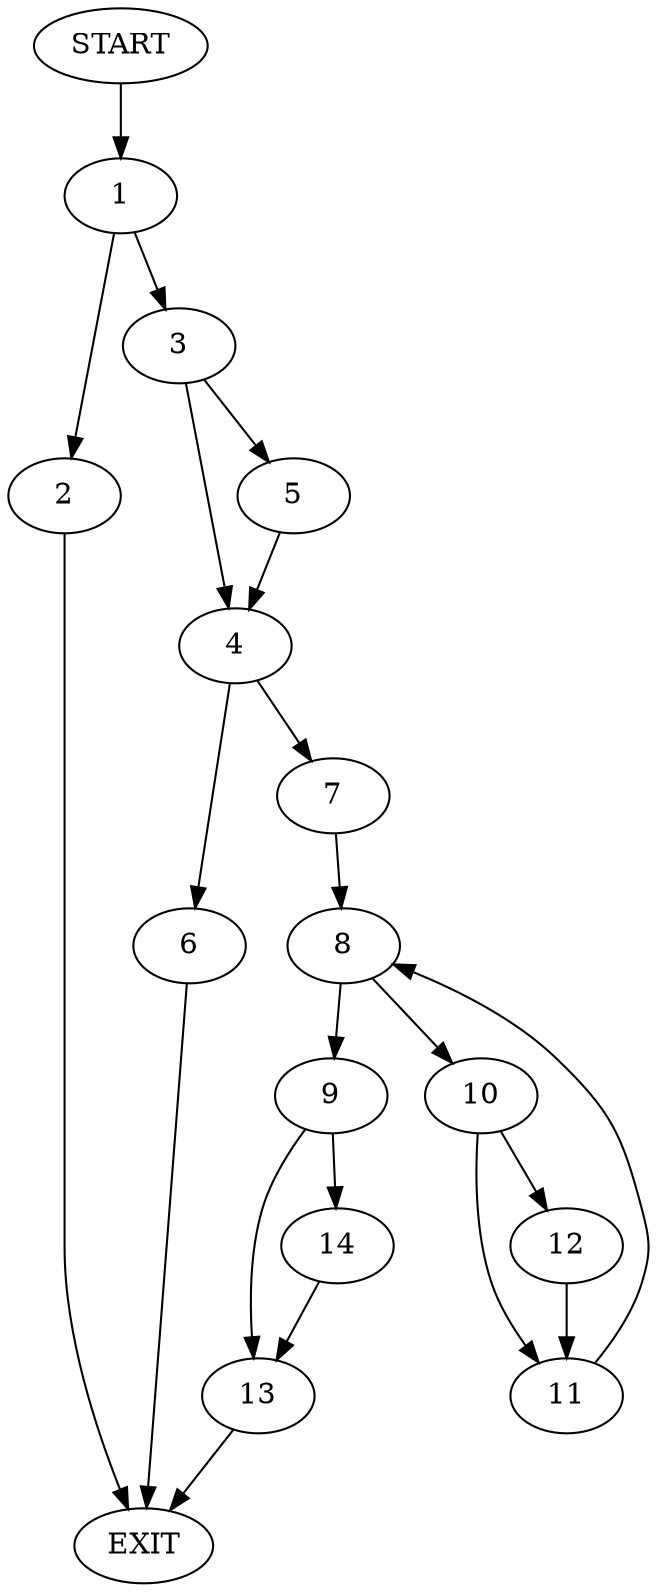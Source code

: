 digraph {
0 [label="START"]
15 [label="EXIT"]
0 -> 1
1 -> 2
1 -> 3
3 -> 4
3 -> 5
2 -> 15
4 -> 6
4 -> 7
5 -> 4
7 -> 8
6 -> 15
8 -> 9
8 -> 10
10 -> 11
10 -> 12
9 -> 13
9 -> 14
12 -> 11
11 -> 8
14 -> 13
13 -> 15
}
